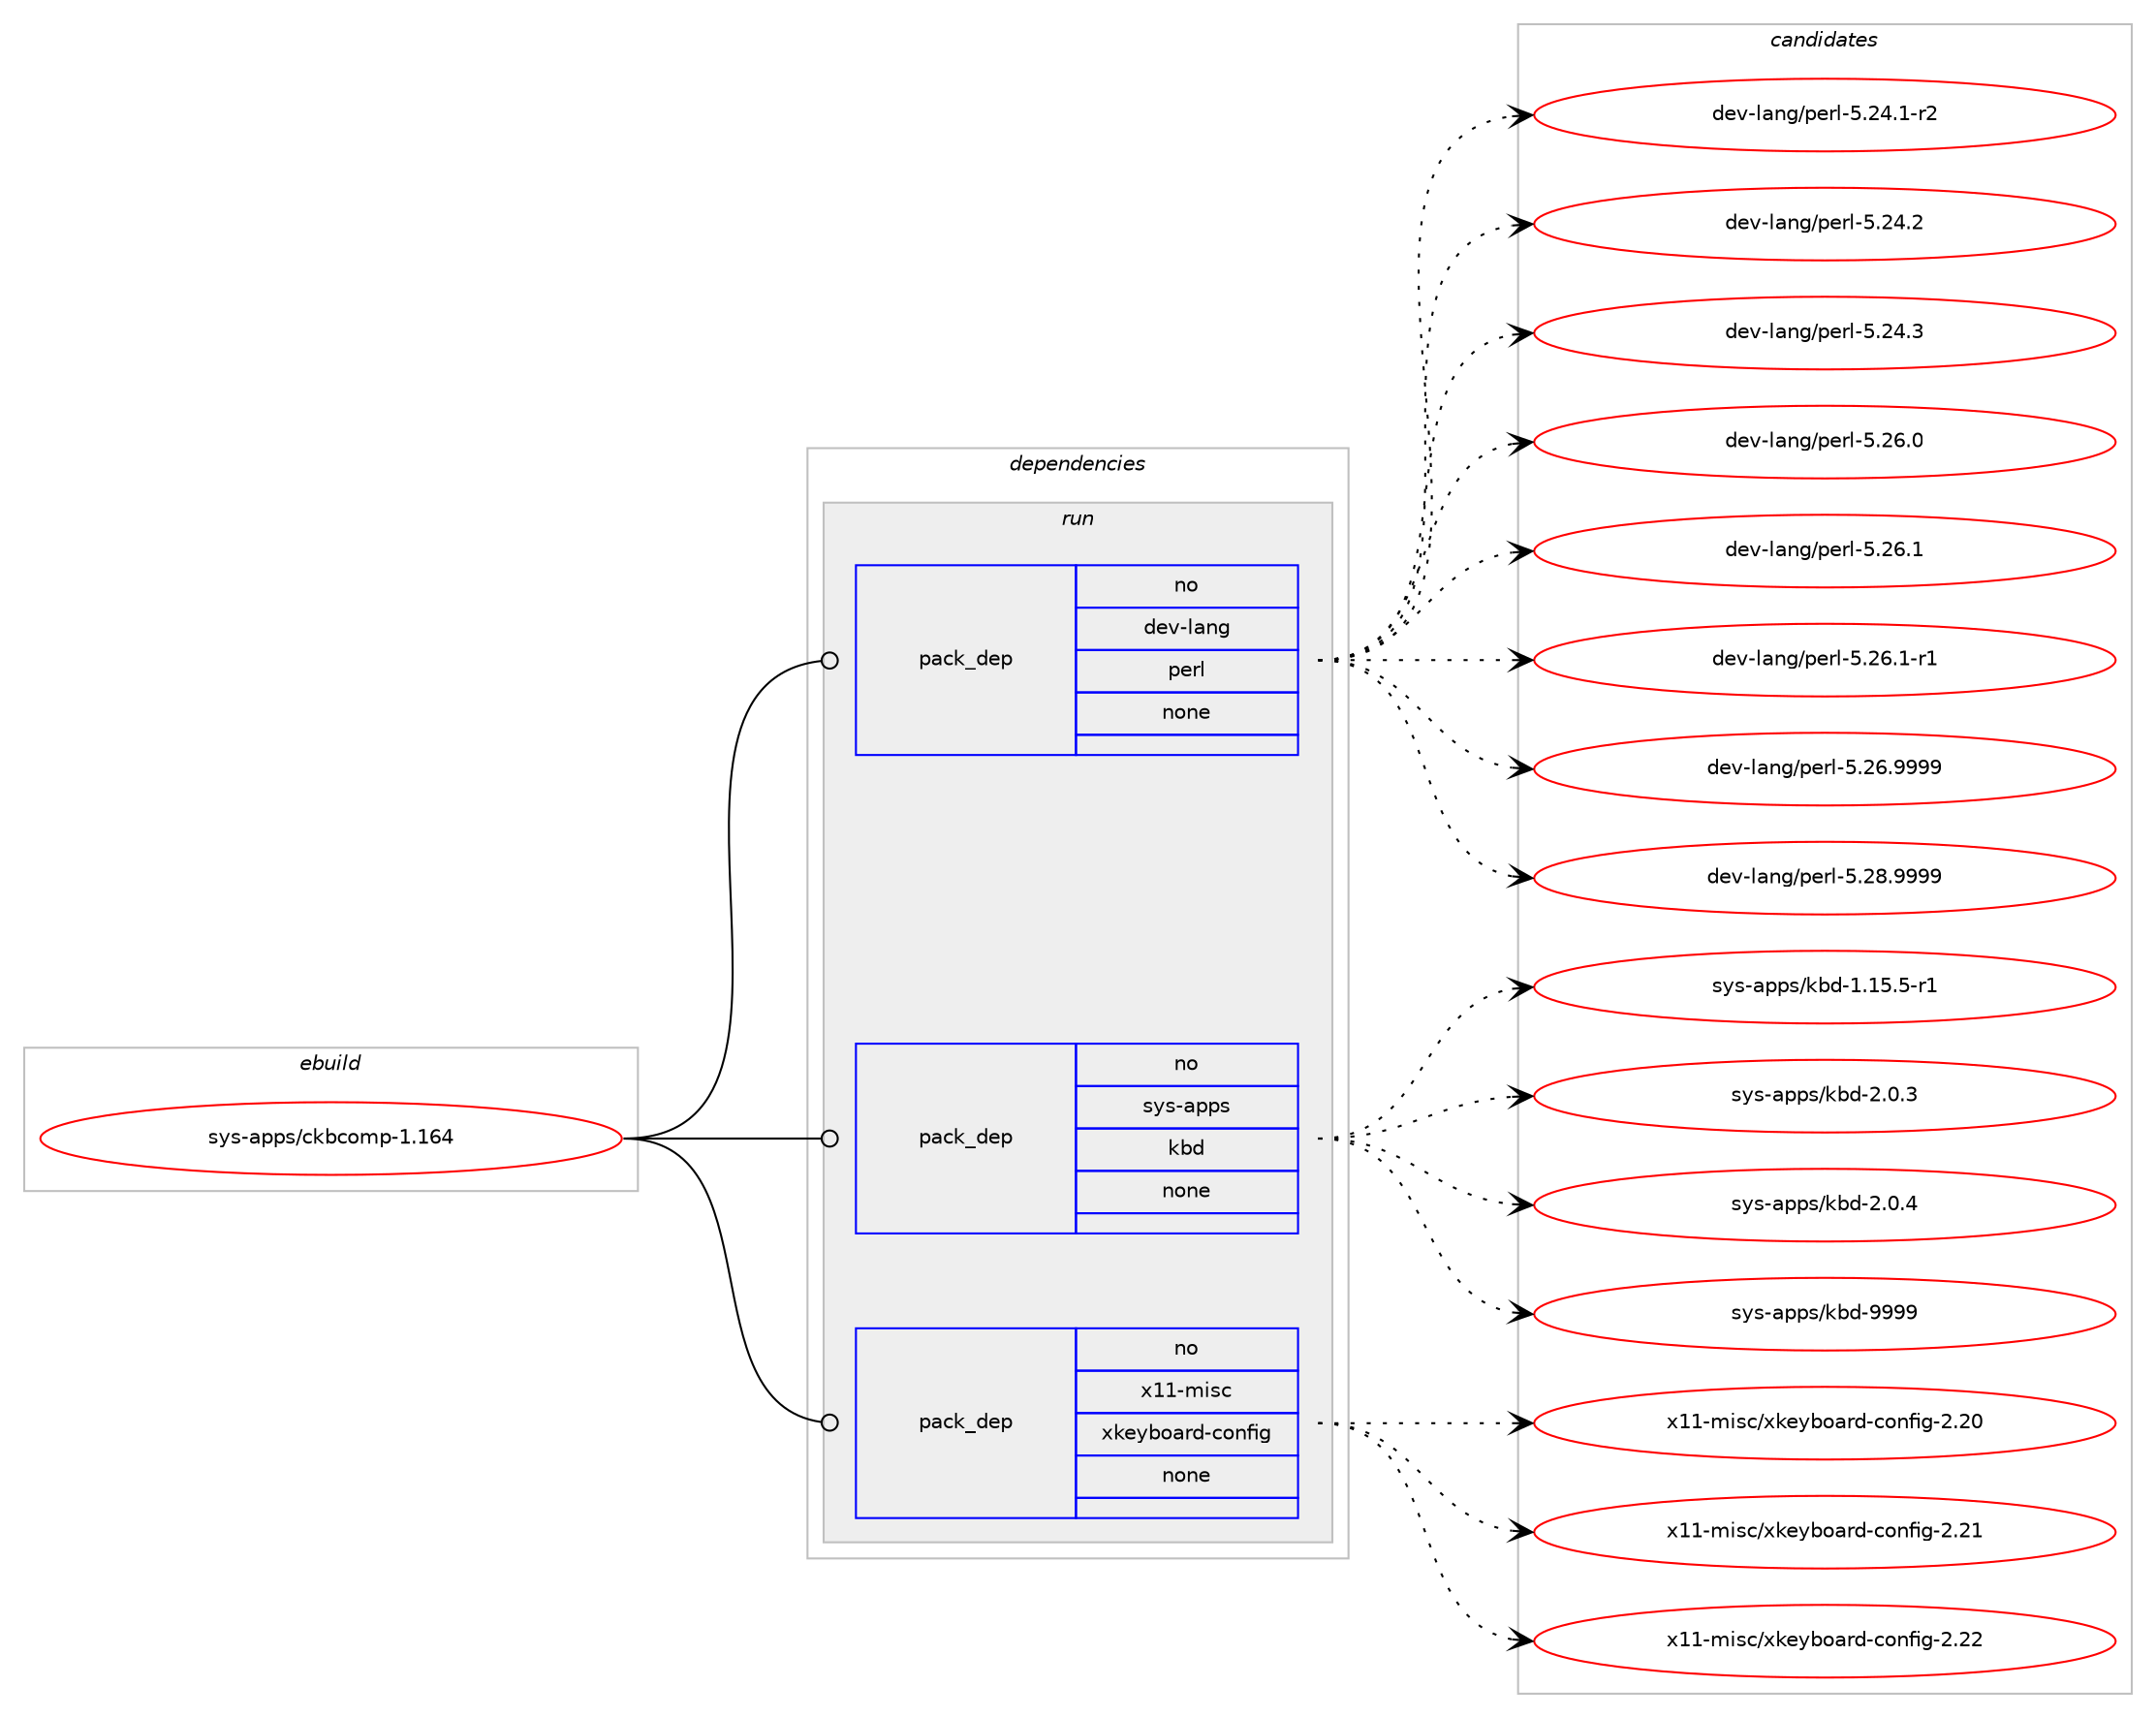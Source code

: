 digraph prolog {

# *************
# Graph options
# *************

newrank=true;
concentrate=true;
compound=true;
graph [rankdir=LR,fontname=Helvetica,fontsize=10,ranksep=1.5];#, ranksep=2.5, nodesep=0.2];
edge  [arrowhead=vee];
node  [fontname=Helvetica,fontsize=10];

# **********
# The ebuild
# **********

subgraph cluster_leftcol {
color=gray;
rank=same;
label=<<i>ebuild</i>>;
id [label="sys-apps/ckbcomp-1.164", color=red, width=4, href="../sys-apps/ckbcomp-1.164.svg"];
}

# ****************
# The dependencies
# ****************

subgraph cluster_midcol {
color=gray;
label=<<i>dependencies</i>>;
subgraph cluster_compile {
fillcolor="#eeeeee";
style=filled;
label=<<i>compile</i>>;
}
subgraph cluster_compileandrun {
fillcolor="#eeeeee";
style=filled;
label=<<i>compile and run</i>>;
}
subgraph cluster_run {
fillcolor="#eeeeee";
style=filled;
label=<<i>run</i>>;
subgraph pack347333 {
dependency467915 [label=<<TABLE BORDER="0" CELLBORDER="1" CELLSPACING="0" CELLPADDING="4" WIDTH="220"><TR><TD ROWSPAN="6" CELLPADDING="30">pack_dep</TD></TR><TR><TD WIDTH="110">no</TD></TR><TR><TD>dev-lang</TD></TR><TR><TD>perl</TD></TR><TR><TD>none</TD></TR><TR><TD></TD></TR></TABLE>>, shape=none, color=blue];
}
id:e -> dependency467915:w [weight=20,style="solid",arrowhead="odot"];
subgraph pack347334 {
dependency467916 [label=<<TABLE BORDER="0" CELLBORDER="1" CELLSPACING="0" CELLPADDING="4" WIDTH="220"><TR><TD ROWSPAN="6" CELLPADDING="30">pack_dep</TD></TR><TR><TD WIDTH="110">no</TD></TR><TR><TD>sys-apps</TD></TR><TR><TD>kbd</TD></TR><TR><TD>none</TD></TR><TR><TD></TD></TR></TABLE>>, shape=none, color=blue];
}
id:e -> dependency467916:w [weight=20,style="solid",arrowhead="odot"];
subgraph pack347335 {
dependency467917 [label=<<TABLE BORDER="0" CELLBORDER="1" CELLSPACING="0" CELLPADDING="4" WIDTH="220"><TR><TD ROWSPAN="6" CELLPADDING="30">pack_dep</TD></TR><TR><TD WIDTH="110">no</TD></TR><TR><TD>x11-misc</TD></TR><TR><TD>xkeyboard-config</TD></TR><TR><TD>none</TD></TR><TR><TD></TD></TR></TABLE>>, shape=none, color=blue];
}
id:e -> dependency467917:w [weight=20,style="solid",arrowhead="odot"];
}
}

# **************
# The candidates
# **************

subgraph cluster_choices {
rank=same;
color=gray;
label=<<i>candidates</i>>;

subgraph choice347333 {
color=black;
nodesep=1;
choice100101118451089711010347112101114108455346505246494511450 [label="dev-lang/perl-5.24.1-r2", color=red, width=4,href="../dev-lang/perl-5.24.1-r2.svg"];
choice10010111845108971101034711210111410845534650524650 [label="dev-lang/perl-5.24.2", color=red, width=4,href="../dev-lang/perl-5.24.2.svg"];
choice10010111845108971101034711210111410845534650524651 [label="dev-lang/perl-5.24.3", color=red, width=4,href="../dev-lang/perl-5.24.3.svg"];
choice10010111845108971101034711210111410845534650544648 [label="dev-lang/perl-5.26.0", color=red, width=4,href="../dev-lang/perl-5.26.0.svg"];
choice10010111845108971101034711210111410845534650544649 [label="dev-lang/perl-5.26.1", color=red, width=4,href="../dev-lang/perl-5.26.1.svg"];
choice100101118451089711010347112101114108455346505446494511449 [label="dev-lang/perl-5.26.1-r1", color=red, width=4,href="../dev-lang/perl-5.26.1-r1.svg"];
choice10010111845108971101034711210111410845534650544657575757 [label="dev-lang/perl-5.26.9999", color=red, width=4,href="../dev-lang/perl-5.26.9999.svg"];
choice10010111845108971101034711210111410845534650564657575757 [label="dev-lang/perl-5.28.9999", color=red, width=4,href="../dev-lang/perl-5.28.9999.svg"];
dependency467915:e -> choice100101118451089711010347112101114108455346505246494511450:w [style=dotted,weight="100"];
dependency467915:e -> choice10010111845108971101034711210111410845534650524650:w [style=dotted,weight="100"];
dependency467915:e -> choice10010111845108971101034711210111410845534650524651:w [style=dotted,weight="100"];
dependency467915:e -> choice10010111845108971101034711210111410845534650544648:w [style=dotted,weight="100"];
dependency467915:e -> choice10010111845108971101034711210111410845534650544649:w [style=dotted,weight="100"];
dependency467915:e -> choice100101118451089711010347112101114108455346505446494511449:w [style=dotted,weight="100"];
dependency467915:e -> choice10010111845108971101034711210111410845534650544657575757:w [style=dotted,weight="100"];
dependency467915:e -> choice10010111845108971101034711210111410845534650564657575757:w [style=dotted,weight="100"];
}
subgraph choice347334 {
color=black;
nodesep=1;
choice11512111545971121121154710798100454946495346534511449 [label="sys-apps/kbd-1.15.5-r1", color=red, width=4,href="../sys-apps/kbd-1.15.5-r1.svg"];
choice11512111545971121121154710798100455046484651 [label="sys-apps/kbd-2.0.3", color=red, width=4,href="../sys-apps/kbd-2.0.3.svg"];
choice11512111545971121121154710798100455046484652 [label="sys-apps/kbd-2.0.4", color=red, width=4,href="../sys-apps/kbd-2.0.4.svg"];
choice115121115459711211211547107981004557575757 [label="sys-apps/kbd-9999", color=red, width=4,href="../sys-apps/kbd-9999.svg"];
dependency467916:e -> choice11512111545971121121154710798100454946495346534511449:w [style=dotted,weight="100"];
dependency467916:e -> choice11512111545971121121154710798100455046484651:w [style=dotted,weight="100"];
dependency467916:e -> choice11512111545971121121154710798100455046484652:w [style=dotted,weight="100"];
dependency467916:e -> choice115121115459711211211547107981004557575757:w [style=dotted,weight="100"];
}
subgraph choice347335 {
color=black;
nodesep=1;
choice1204949451091051159947120107101121981119711410045991111101021051034550465048 [label="x11-misc/xkeyboard-config-2.20", color=red, width=4,href="../x11-misc/xkeyboard-config-2.20.svg"];
choice1204949451091051159947120107101121981119711410045991111101021051034550465049 [label="x11-misc/xkeyboard-config-2.21", color=red, width=4,href="../x11-misc/xkeyboard-config-2.21.svg"];
choice1204949451091051159947120107101121981119711410045991111101021051034550465050 [label="x11-misc/xkeyboard-config-2.22", color=red, width=4,href="../x11-misc/xkeyboard-config-2.22.svg"];
dependency467917:e -> choice1204949451091051159947120107101121981119711410045991111101021051034550465048:w [style=dotted,weight="100"];
dependency467917:e -> choice1204949451091051159947120107101121981119711410045991111101021051034550465049:w [style=dotted,weight="100"];
dependency467917:e -> choice1204949451091051159947120107101121981119711410045991111101021051034550465050:w [style=dotted,weight="100"];
}
}

}
